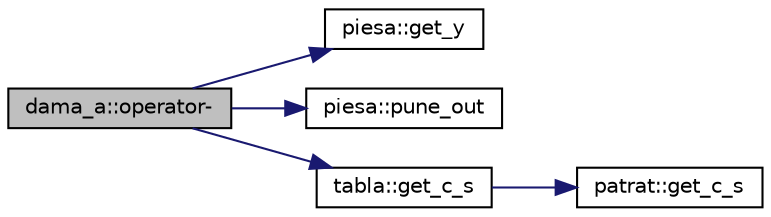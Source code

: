 digraph "dama_a::operator-"
{
  edge [fontname="Helvetica",fontsize="10",labelfontname="Helvetica",labelfontsize="10"];
  node [fontname="Helvetica",fontsize="10",shape=record];
  rankdir="LR";
  Node15 [label="dama_a::operator-",height=0.2,width=0.4,color="black", fillcolor="grey75", style="filled", fontcolor="black"];
  Node15 -> Node16 [color="midnightblue",fontsize="10",style="solid",fontname="Helvetica"];
  Node16 [label="piesa::get_y",height=0.2,width=0.4,color="black", fillcolor="white", style="filled",URL="$classpiesa.html#ac60904ee38f7a7dfa82a199a5ccd556f",tooltip="returneaza coloana pe care se afla piesa "];
  Node15 -> Node17 [color="midnightblue",fontsize="10",style="solid",fontname="Helvetica"];
  Node17 [label="piesa::pune_out",height=0.2,width=0.4,color="black", fillcolor="white", style="filled",URL="$classpiesa.html#a5f3d0560227b6cb309be5962aee7d800",tooltip="scoate piesa din joc "];
  Node15 -> Node18 [color="midnightblue",fontsize="10",style="solid",fontname="Helvetica"];
  Node18 [label="tabla::get_c_s",height=0.2,width=0.4,color="black", fillcolor="white", style="filled",URL="$classtabla.html#ae7325ad9b2958334aaefa317df260b71",tooltip="returneaza coordonatele spatiale pentru pozitia i j in matricea de patrate "];
  Node18 -> Node19 [color="midnightblue",fontsize="10",style="solid",fontname="Helvetica"];
  Node19 [label="patrat::get_c_s",height=0.2,width=0.4,color="black", fillcolor="white", style="filled",URL="$classpatrat.html#ad2af4f2861b6e6cf0bf04db54b2e7a64",tooltip="returneaza coordonatele spatiale "];
}
